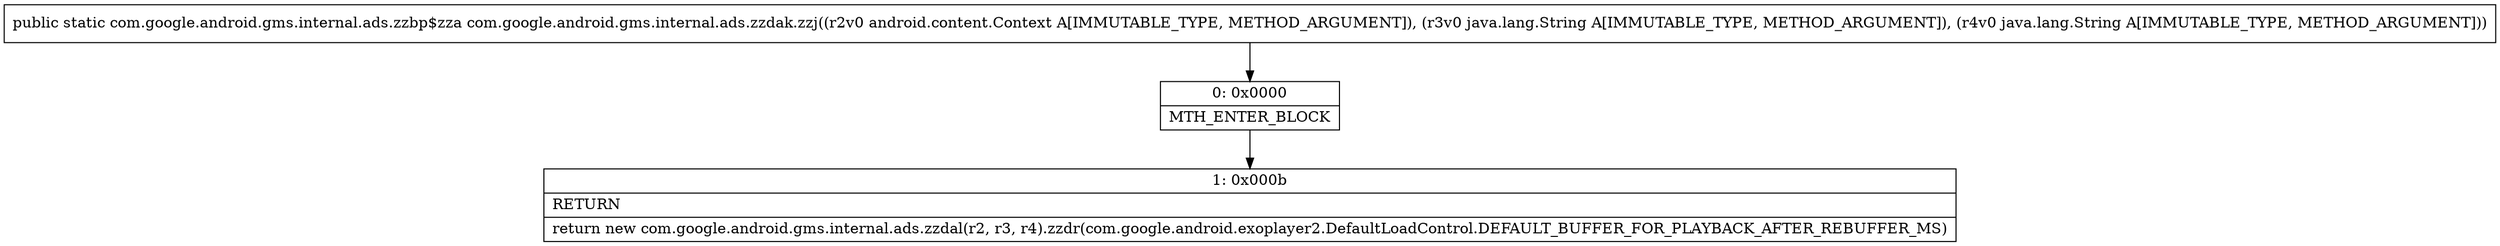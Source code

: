 digraph "CFG forcom.google.android.gms.internal.ads.zzdak.zzj(Landroid\/content\/Context;Ljava\/lang\/String;Ljava\/lang\/String;)Lcom\/google\/android\/gms\/internal\/ads\/zzbp$zza;" {
Node_0 [shape=record,label="{0\:\ 0x0000|MTH_ENTER_BLOCK\l}"];
Node_1 [shape=record,label="{1\:\ 0x000b|RETURN\l|return new com.google.android.gms.internal.ads.zzdal(r2, r3, r4).zzdr(com.google.android.exoplayer2.DefaultLoadControl.DEFAULT_BUFFER_FOR_PLAYBACK_AFTER_REBUFFER_MS)\l}"];
MethodNode[shape=record,label="{public static com.google.android.gms.internal.ads.zzbp$zza com.google.android.gms.internal.ads.zzdak.zzj((r2v0 android.content.Context A[IMMUTABLE_TYPE, METHOD_ARGUMENT]), (r3v0 java.lang.String A[IMMUTABLE_TYPE, METHOD_ARGUMENT]), (r4v0 java.lang.String A[IMMUTABLE_TYPE, METHOD_ARGUMENT])) }"];
MethodNode -> Node_0;
Node_0 -> Node_1;
}

